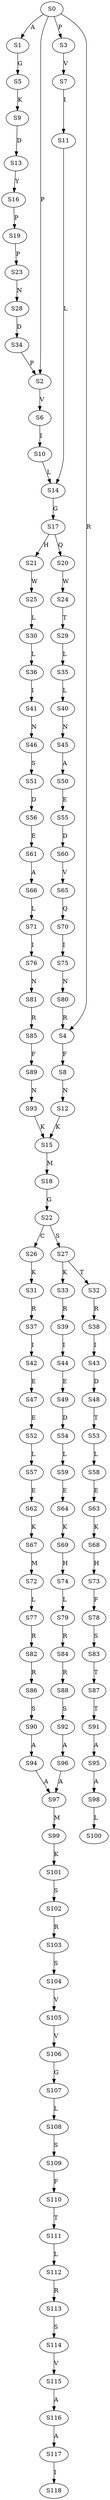 strict digraph  {
	S0 -> S1 [ label = A ];
	S0 -> S2 [ label = P ];
	S0 -> S3 [ label = P ];
	S0 -> S4 [ label = R ];
	S1 -> S5 [ label = G ];
	S2 -> S6 [ label = V ];
	S3 -> S7 [ label = V ];
	S4 -> S8 [ label = F ];
	S5 -> S9 [ label = K ];
	S6 -> S10 [ label = I ];
	S7 -> S11 [ label = I ];
	S8 -> S12 [ label = N ];
	S9 -> S13 [ label = D ];
	S10 -> S14 [ label = L ];
	S11 -> S14 [ label = L ];
	S12 -> S15 [ label = K ];
	S13 -> S16 [ label = Y ];
	S14 -> S17 [ label = G ];
	S15 -> S18 [ label = M ];
	S16 -> S19 [ label = P ];
	S17 -> S20 [ label = Q ];
	S17 -> S21 [ label = H ];
	S18 -> S22 [ label = G ];
	S19 -> S23 [ label = P ];
	S20 -> S24 [ label = W ];
	S21 -> S25 [ label = W ];
	S22 -> S26 [ label = C ];
	S22 -> S27 [ label = S ];
	S23 -> S28 [ label = N ];
	S24 -> S29 [ label = T ];
	S25 -> S30 [ label = L ];
	S26 -> S31 [ label = K ];
	S27 -> S32 [ label = T ];
	S27 -> S33 [ label = K ];
	S28 -> S34 [ label = D ];
	S29 -> S35 [ label = L ];
	S30 -> S36 [ label = L ];
	S31 -> S37 [ label = R ];
	S32 -> S38 [ label = R ];
	S33 -> S39 [ label = R ];
	S34 -> S2 [ label = P ];
	S35 -> S40 [ label = L ];
	S36 -> S41 [ label = I ];
	S37 -> S42 [ label = I ];
	S38 -> S43 [ label = I ];
	S39 -> S44 [ label = I ];
	S40 -> S45 [ label = N ];
	S41 -> S46 [ label = N ];
	S42 -> S47 [ label = E ];
	S43 -> S48 [ label = D ];
	S44 -> S49 [ label = E ];
	S45 -> S50 [ label = A ];
	S46 -> S51 [ label = S ];
	S47 -> S52 [ label = E ];
	S48 -> S53 [ label = T ];
	S49 -> S54 [ label = D ];
	S50 -> S55 [ label = E ];
	S51 -> S56 [ label = D ];
	S52 -> S57 [ label = L ];
	S53 -> S58 [ label = L ];
	S54 -> S59 [ label = L ];
	S55 -> S60 [ label = D ];
	S56 -> S61 [ label = E ];
	S57 -> S62 [ label = E ];
	S58 -> S63 [ label = E ];
	S59 -> S64 [ label = E ];
	S60 -> S65 [ label = V ];
	S61 -> S66 [ label = A ];
	S62 -> S67 [ label = K ];
	S63 -> S68 [ label = K ];
	S64 -> S69 [ label = K ];
	S65 -> S70 [ label = Q ];
	S66 -> S71 [ label = L ];
	S67 -> S72 [ label = M ];
	S68 -> S73 [ label = H ];
	S69 -> S74 [ label = H ];
	S70 -> S75 [ label = I ];
	S71 -> S76 [ label = I ];
	S72 -> S77 [ label = L ];
	S73 -> S78 [ label = F ];
	S74 -> S79 [ label = L ];
	S75 -> S80 [ label = N ];
	S76 -> S81 [ label = N ];
	S77 -> S82 [ label = R ];
	S78 -> S83 [ label = S ];
	S79 -> S84 [ label = R ];
	S80 -> S4 [ label = R ];
	S81 -> S85 [ label = R ];
	S82 -> S86 [ label = R ];
	S83 -> S87 [ label = T ];
	S84 -> S88 [ label = R ];
	S85 -> S89 [ label = F ];
	S86 -> S90 [ label = S ];
	S87 -> S91 [ label = T ];
	S88 -> S92 [ label = S ];
	S89 -> S93 [ label = N ];
	S90 -> S94 [ label = A ];
	S91 -> S95 [ label = A ];
	S92 -> S96 [ label = A ];
	S93 -> S15 [ label = K ];
	S94 -> S97 [ label = A ];
	S95 -> S98 [ label = A ];
	S96 -> S97 [ label = A ];
	S97 -> S99 [ label = M ];
	S98 -> S100 [ label = L ];
	S99 -> S101 [ label = K ];
	S101 -> S102 [ label = S ];
	S102 -> S103 [ label = R ];
	S103 -> S104 [ label = S ];
	S104 -> S105 [ label = V ];
	S105 -> S106 [ label = V ];
	S106 -> S107 [ label = G ];
	S107 -> S108 [ label = L ];
	S108 -> S109 [ label = S ];
	S109 -> S110 [ label = F ];
	S110 -> S111 [ label = T ];
	S111 -> S112 [ label = L ];
	S112 -> S113 [ label = R ];
	S113 -> S114 [ label = S ];
	S114 -> S115 [ label = V ];
	S115 -> S116 [ label = A ];
	S116 -> S117 [ label = A ];
	S117 -> S118 [ label = I ];
}
